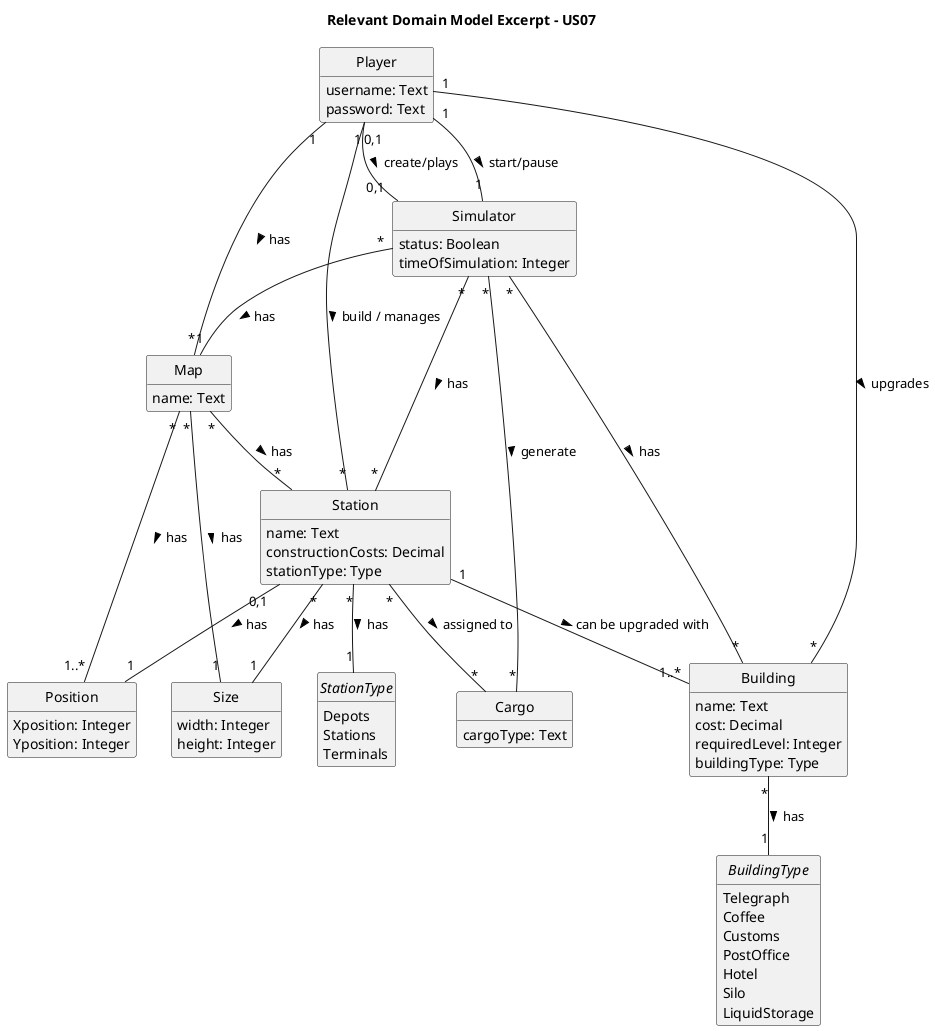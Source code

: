 @startuml
skinparam monochrome true
skinparam packageStyle rectangle
skinparam shadowing false
skinparam classAttributeIconSize 0

hide circle
hide methods

title Relevant Domain Model Excerpt - US07

class Player {
    username: Text
    password: Text
}

class Simulator {
    status: Boolean
    timeOfSimulation: Integer
}

class Map {
    name: Text
}

class Station {
    name: Text
    constructionCosts: Decimal
    stationType: Type
}

class Position {
   Xposition: Integer
   Yposition: Integer
}

class Building {
  name: Text
  cost: Decimal
  requiredLevel: Integer
  buildingType: Type
}

class Size {
   width: Integer
   height: Integer
}

class Cargo {
    cargoType: Text
}

interface StationType {
    Depots
    Stations
    Terminals
}

interface BuildingType {
    Telegraph
    Coffee
    Customs
    PostOffice
    Hotel
    Silo
    LiquidStorage
}

Player "1" -- "1" Simulator : start/pause >
Player "1" -- "*" Map : has >
Player "1" -- "*" Building : upgrades >
Player "1" -- "*" Station : build / manages >
Simulator "*" -- "1" Map : has >
Simulator "*" -- "*" Station : has >
Simulator "*" -- "*" Building : has >
Simulator "0,1" -- "0,1" Player : create/plays <
Simulator "*" -- "*" Cargo : generate >
Map "*" -- "*" Station: has >
Map "*" -- "1" Size : has >
Map "*" -- "1..*" Position : has >
Station "*" -- "*" Cargo : assigned to >
Station "*" -- "1" StationType : has >
Station "1" -- "1..*" Building : can be upgraded with >
Station "0,1" -- "1" Position : has >
Station "*" -- "1" Size : has >
Building "*" -- "1" BuildingType : has >

@enduml